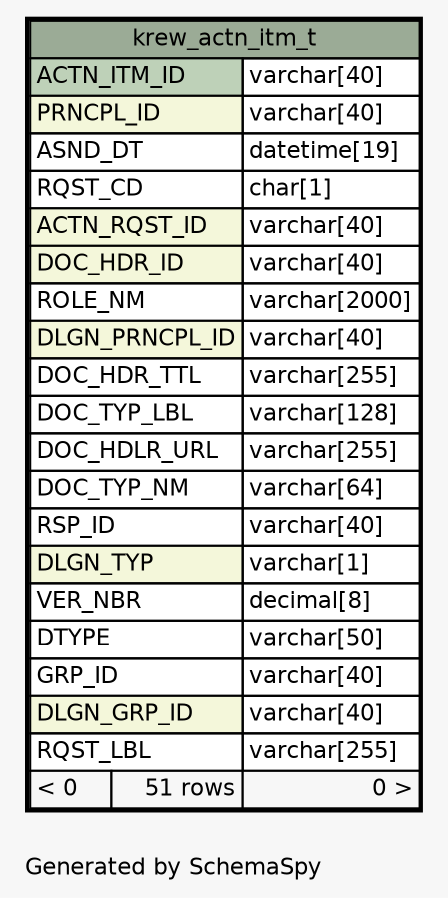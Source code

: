 // dot 2.28.0 on Mac OS X 10.7.2
// SchemaSpy rev 590
digraph "oneDegreeRelationshipsDiagram" {
  graph [
    rankdir="RL"
    bgcolor="#f7f7f7"
    label="\nGenerated by SchemaSpy"
    labeljust="l"
    nodesep="0.18"
    ranksep="0.46"
    fontname="Helvetica"
    fontsize="11"
  ];
  node [
    fontname="Helvetica"
    fontsize="11"
    shape="plaintext"
  ];
  edge [
    arrowsize="0.8"
  ];
  "krew_actn_itm_t" [
    label=<
    <TABLE BORDER="2" CELLBORDER="1" CELLSPACING="0" BGCOLOR="#ffffff">
      <TR><TD COLSPAN="3" BGCOLOR="#9bab96" ALIGN="CENTER">krew_actn_itm_t</TD></TR>
      <TR><TD PORT="ACTN_ITM_ID" COLSPAN="2" BGCOLOR="#bed1b8" ALIGN="LEFT">ACTN_ITM_ID</TD><TD PORT="ACTN_ITM_ID.type" ALIGN="LEFT">varchar[40]</TD></TR>
      <TR><TD PORT="PRNCPL_ID" COLSPAN="2" BGCOLOR="#f4f7da" ALIGN="LEFT">PRNCPL_ID</TD><TD PORT="PRNCPL_ID.type" ALIGN="LEFT">varchar[40]</TD></TR>
      <TR><TD PORT="ASND_DT" COLSPAN="2" ALIGN="LEFT">ASND_DT</TD><TD PORT="ASND_DT.type" ALIGN="LEFT">datetime[19]</TD></TR>
      <TR><TD PORT="RQST_CD" COLSPAN="2" ALIGN="LEFT">RQST_CD</TD><TD PORT="RQST_CD.type" ALIGN="LEFT">char[1]</TD></TR>
      <TR><TD PORT="ACTN_RQST_ID" COLSPAN="2" BGCOLOR="#f4f7da" ALIGN="LEFT">ACTN_RQST_ID</TD><TD PORT="ACTN_RQST_ID.type" ALIGN="LEFT">varchar[40]</TD></TR>
      <TR><TD PORT="DOC_HDR_ID" COLSPAN="2" BGCOLOR="#f4f7da" ALIGN="LEFT">DOC_HDR_ID</TD><TD PORT="DOC_HDR_ID.type" ALIGN="LEFT">varchar[40]</TD></TR>
      <TR><TD PORT="ROLE_NM" COLSPAN="2" ALIGN="LEFT">ROLE_NM</TD><TD PORT="ROLE_NM.type" ALIGN="LEFT">varchar[2000]</TD></TR>
      <TR><TD PORT="DLGN_PRNCPL_ID" COLSPAN="2" BGCOLOR="#f4f7da" ALIGN="LEFT">DLGN_PRNCPL_ID</TD><TD PORT="DLGN_PRNCPL_ID.type" ALIGN="LEFT">varchar[40]</TD></TR>
      <TR><TD PORT="DOC_HDR_TTL" COLSPAN="2" ALIGN="LEFT">DOC_HDR_TTL</TD><TD PORT="DOC_HDR_TTL.type" ALIGN="LEFT">varchar[255]</TD></TR>
      <TR><TD PORT="DOC_TYP_LBL" COLSPAN="2" ALIGN="LEFT">DOC_TYP_LBL</TD><TD PORT="DOC_TYP_LBL.type" ALIGN="LEFT">varchar[128]</TD></TR>
      <TR><TD PORT="DOC_HDLR_URL" COLSPAN="2" ALIGN="LEFT">DOC_HDLR_URL</TD><TD PORT="DOC_HDLR_URL.type" ALIGN="LEFT">varchar[255]</TD></TR>
      <TR><TD PORT="DOC_TYP_NM" COLSPAN="2" ALIGN="LEFT">DOC_TYP_NM</TD><TD PORT="DOC_TYP_NM.type" ALIGN="LEFT">varchar[64]</TD></TR>
      <TR><TD PORT="RSP_ID" COLSPAN="2" ALIGN="LEFT">RSP_ID</TD><TD PORT="RSP_ID.type" ALIGN="LEFT">varchar[40]</TD></TR>
      <TR><TD PORT="DLGN_TYP" COLSPAN="2" BGCOLOR="#f4f7da" ALIGN="LEFT">DLGN_TYP</TD><TD PORT="DLGN_TYP.type" ALIGN="LEFT">varchar[1]</TD></TR>
      <TR><TD PORT="VER_NBR" COLSPAN="2" ALIGN="LEFT">VER_NBR</TD><TD PORT="VER_NBR.type" ALIGN="LEFT">decimal[8]</TD></TR>
      <TR><TD PORT="DTYPE" COLSPAN="2" ALIGN="LEFT">DTYPE</TD><TD PORT="DTYPE.type" ALIGN="LEFT">varchar[50]</TD></TR>
      <TR><TD PORT="GRP_ID" COLSPAN="2" ALIGN="LEFT">GRP_ID</TD><TD PORT="GRP_ID.type" ALIGN="LEFT">varchar[40]</TD></TR>
      <TR><TD PORT="DLGN_GRP_ID" COLSPAN="2" BGCOLOR="#f4f7da" ALIGN="LEFT">DLGN_GRP_ID</TD><TD PORT="DLGN_GRP_ID.type" ALIGN="LEFT">varchar[40]</TD></TR>
      <TR><TD PORT="RQST_LBL" COLSPAN="2" ALIGN="LEFT">RQST_LBL</TD><TD PORT="RQST_LBL.type" ALIGN="LEFT">varchar[255]</TD></TR>
      <TR><TD ALIGN="LEFT" BGCOLOR="#f7f7f7">&lt; 0</TD><TD ALIGN="RIGHT" BGCOLOR="#f7f7f7">51 rows</TD><TD ALIGN="RIGHT" BGCOLOR="#f7f7f7">0 &gt;</TD></TR>
    </TABLE>>
    URL="krew_actn_itm_t.html"
    tooltip="krew_actn_itm_t"
  ];
}
